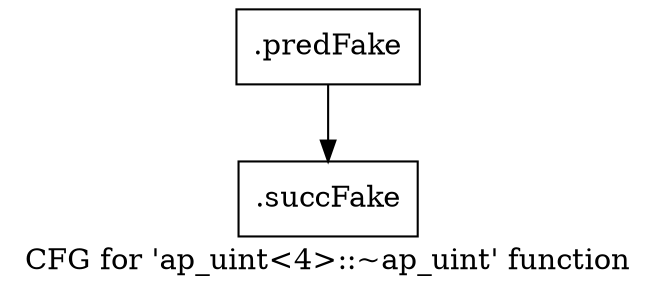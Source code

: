 digraph "CFG for 'ap_uint\<4\>::~ap_uint' function" {
	label="CFG for 'ap_uint\<4\>::~ap_uint' function";

	Node0x46dc2d0 [shape=record,filename="",linenumber="",label="{.predFake}"];
	Node0x46dc2d0 -> Node0x47e72f0[ callList="" memoryops="" filename="/media/miguel/NewVolume/Linux/Xilinx/Vitis_HLS/2020.2/include/ap_int.h" execusionnum="0"];
	Node0x47e72f0 [shape=record,filename="/media/miguel/NewVolume/Linux/Xilinx/Vitis_HLS/2020.2/include/ap_int.h",linenumber="202",label="{.succFake}"];
}
